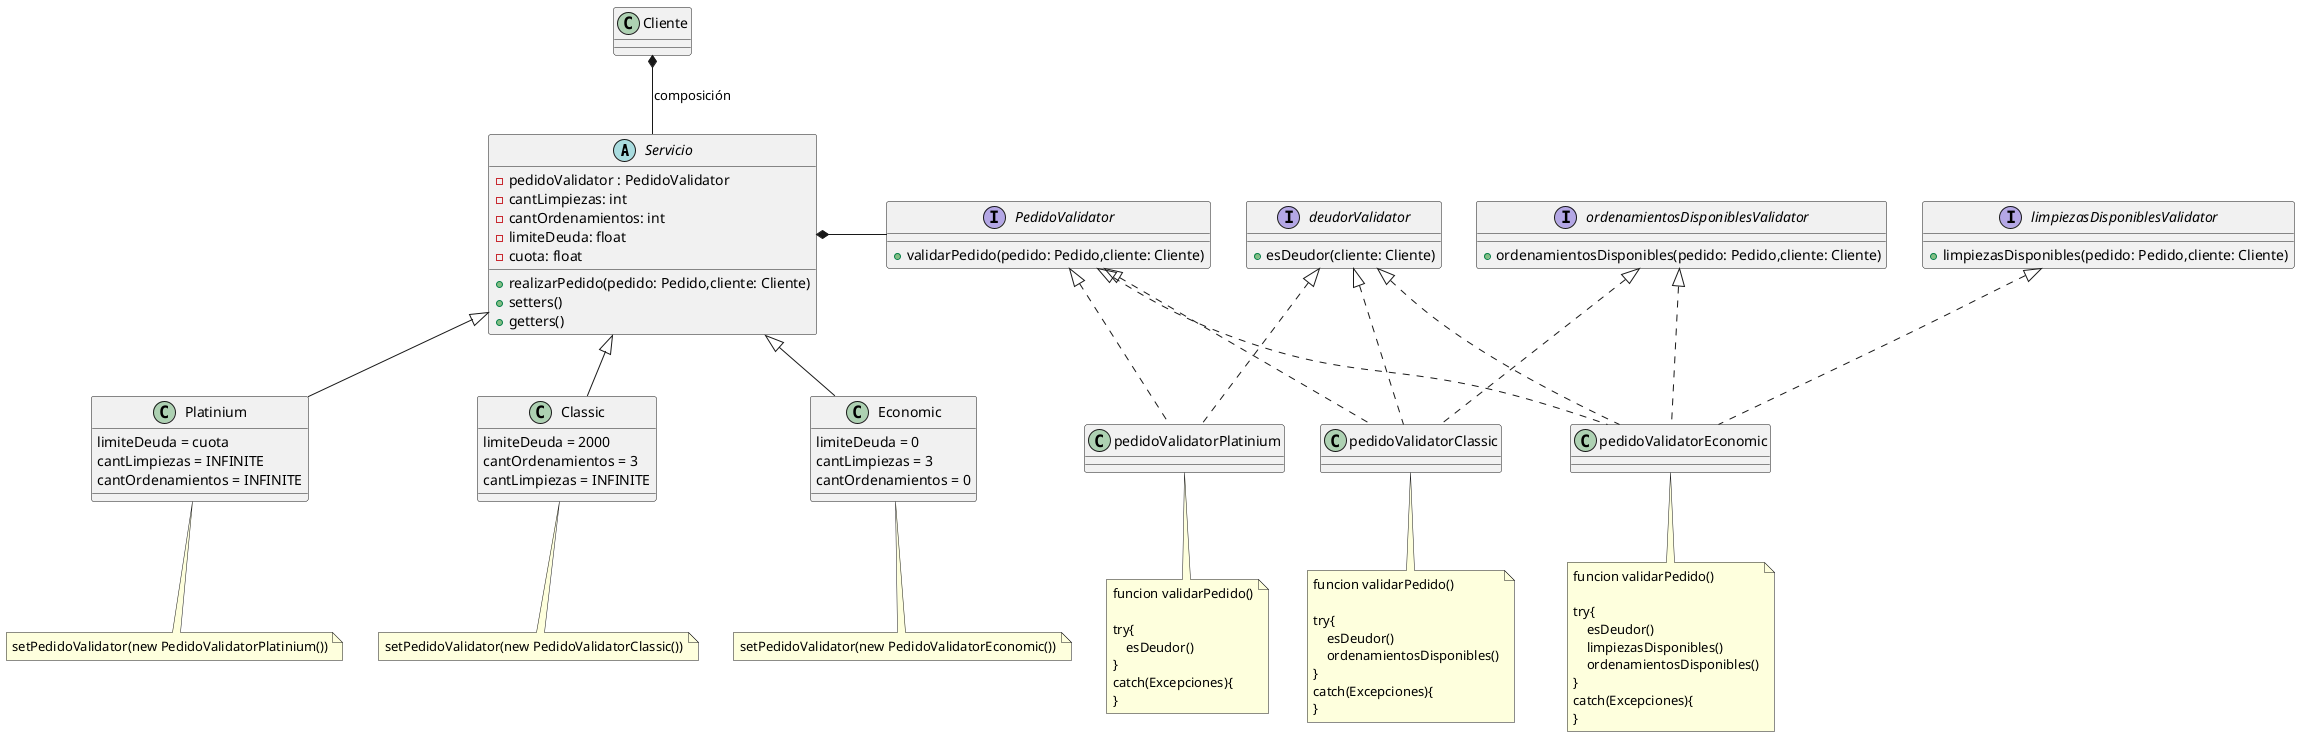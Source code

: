 @startuml
'https://plantuml.com/class-diagram


abstract class Servicio{
- pedidoValidator : PedidoValidator
- cantLimpiezas: int
- cantOrdenamientos: int
- limiteDeuda: float
 -cuota: float

+realizarPedido(pedido: Pedido,cliente: Cliente)
+setters()
+getters()
}

class Platinium{
limiteDeuda = cuota
cantLimpiezas = INFINITE
cantOrdenamientos = INFINITE
}
class Classic{
limiteDeuda = 2000
cantOrdenamientos = 3
cantLimpiezas = INFINITE
}

class Economic{
limiteDeuda = 0
cantLimpiezas = 3
cantOrdenamientos = 0
}

interface PedidoValidator{
+validarPedido(pedido: Pedido,cliente: Cliente)
}

interface deudorValidator{
+esDeudor(cliente: Cliente)
}

interface ordenamientosDisponiblesValidator{
+ordenamientosDisponibles(pedido: Pedido,cliente: Cliente)
}

class pedidoValidatorEconomic implements PedidoValidator,deudorValidator,ordenamientosDisponiblesValidator,limpiezasDisponiblesValidator{

}
class pedidoValidatorClassic implements PedidoValidator,deudorValidator,ordenamientosDisponiblesValidator{
}
class pedidoValidatorPlatinium implements PedidoValidator,deudorValidator{
}

interface limpiezasDisponiblesValidator{
+limpiezasDisponibles(pedido: Pedido,cliente: Cliente)
}

Servicio <|-- Platinium
Servicio <|-- Classic
Servicio <|-- Economic

PedidoValidator -left-* Servicio
Cliente *--  Servicio : composición

note bottom of pedidoValidatorEconomic
    funcion validarPedido()

    try{
        esDeudor()
        limpiezasDisponibles()
        ordenamientosDisponibles()
    }
    catch(Excepciones){
    }
end note

note bottom of pedidoValidatorClassic
    funcion validarPedido()

    try{
        esDeudor()
        ordenamientosDisponibles()
    }
    catch(Excepciones){
    }
end note

note bottom of pedidoValidatorPlatinium
    funcion validarPedido()

    try{
        esDeudor()
    }
    catch(Excepciones){
    }
end note

note bottom of Platinium: setPedidoValidator(new PedidoValidatorPlatinium())
note bottom of Classic: setPedidoValidator(new PedidoValidatorClassic())
note bottom of Economic: setPedidoValidator(new PedidoValidatorEconomic())
@enduml